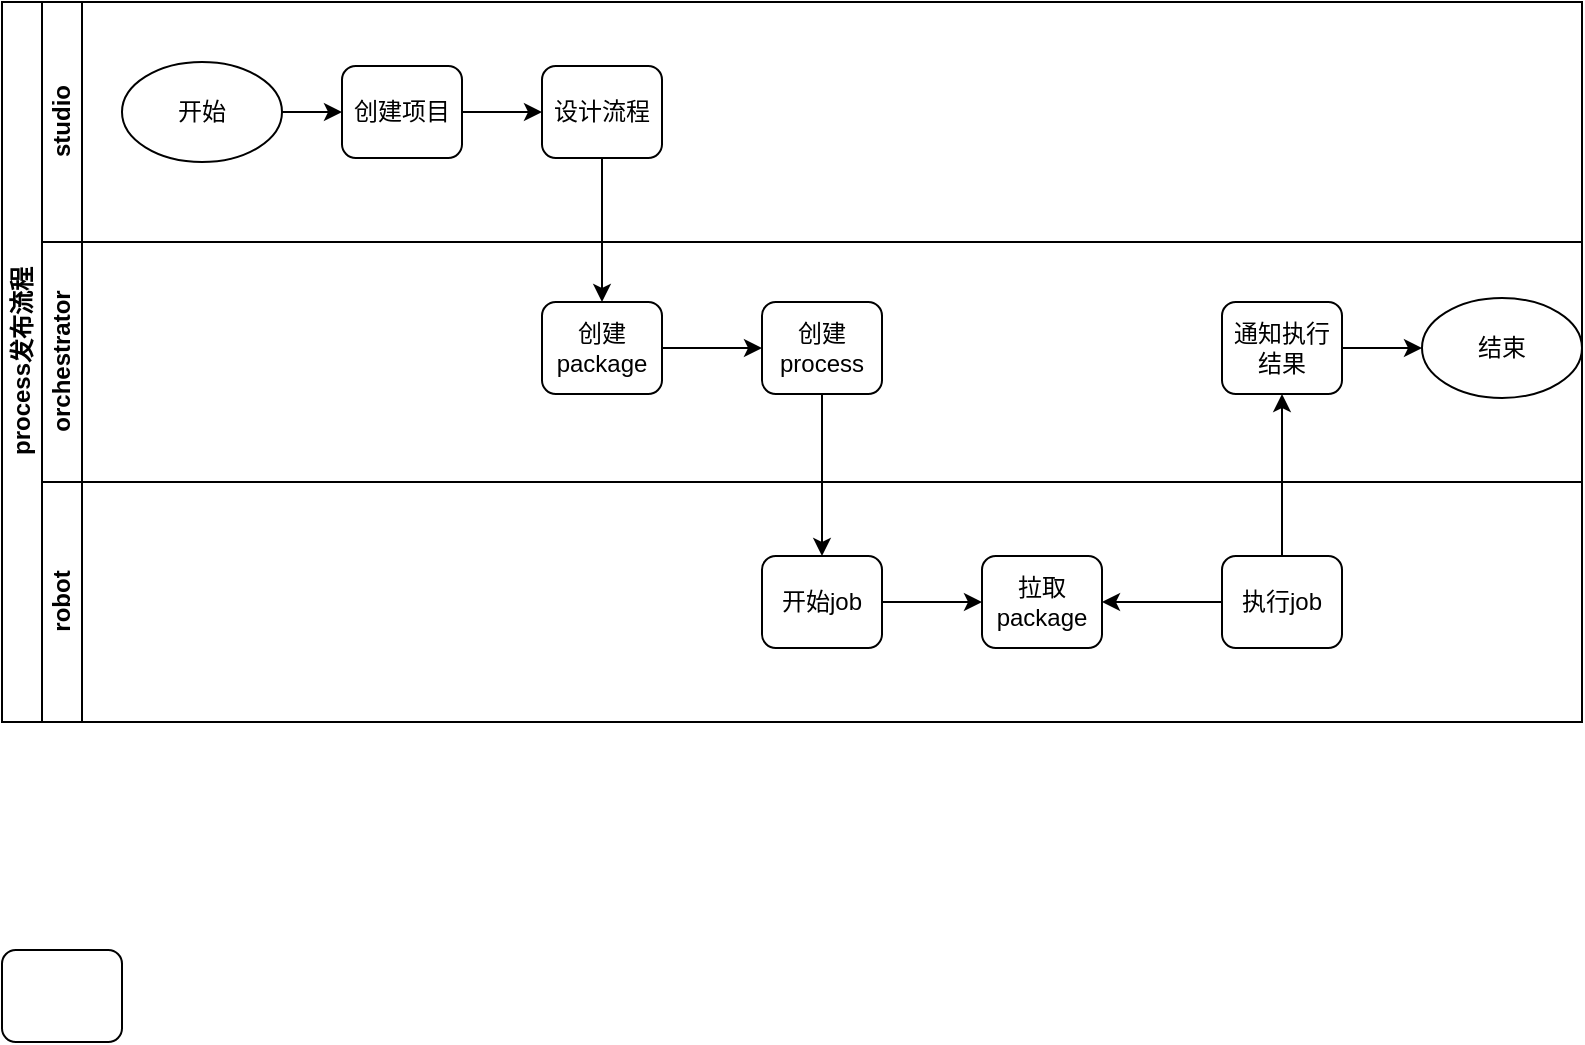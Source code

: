 <mxfile version="10.6.7" type="github"><diagram id="vZMvZa_3WsafSvccNxdb" name="Page-1"><mxGraphModel dx="1394" dy="747" grid="1" gridSize="10" guides="1" tooltips="1" connect="1" arrows="1" fold="1" page="1" pageScale="1" pageWidth="827" pageHeight="1169" math="0" shadow="0"><root><mxCell id="0"/><mxCell id="1" parent="0"/><mxCell id="vGVg7azBCLDq-RlPYYoe-2" value="" style="rounded=1;whiteSpace=wrap;html=1;" vertex="1" parent="1"><mxGeometry x="20" y="554" width="60" height="46" as="geometry"/></mxCell><mxCell id="vGVg7azBCLDq-RlPYYoe-4" value="process发布流程" style="swimlane;html=1;childLayout=stackLayout;resizeParent=1;resizeParentMax=0;horizontal=0;startSize=20;horizontalStack=0;" vertex="1" parent="1"><mxGeometry x="20" y="80" width="790" height="360" as="geometry"/></mxCell><mxCell id="vGVg7azBCLDq-RlPYYoe-5" value="studio" style="swimlane;html=1;startSize=20;horizontal=0;" vertex="1" parent="vGVg7azBCLDq-RlPYYoe-4"><mxGeometry x="20" width="770" height="120" as="geometry"/></mxCell><mxCell id="vGVg7azBCLDq-RlPYYoe-10" value="" style="edgeStyle=orthogonalEdgeStyle;rounded=0;orthogonalLoop=1;jettySize=auto;html=1;" edge="1" parent="vGVg7azBCLDq-RlPYYoe-5" source="vGVg7azBCLDq-RlPYYoe-1" target="vGVg7azBCLDq-RlPYYoe-8"><mxGeometry relative="1" as="geometry"/></mxCell><mxCell id="vGVg7azBCLDq-RlPYYoe-1" value="开始" style="ellipse;whiteSpace=wrap;html=1;" vertex="1" parent="vGVg7azBCLDq-RlPYYoe-5"><mxGeometry x="40" y="30" width="80" height="50" as="geometry"/></mxCell><mxCell id="vGVg7azBCLDq-RlPYYoe-11" value="" style="edgeStyle=orthogonalEdgeStyle;rounded=0;orthogonalLoop=1;jettySize=auto;html=1;" edge="1" parent="vGVg7azBCLDq-RlPYYoe-5" source="vGVg7azBCLDq-RlPYYoe-8" target="vGVg7azBCLDq-RlPYYoe-9"><mxGeometry relative="1" as="geometry"/></mxCell><mxCell id="vGVg7azBCLDq-RlPYYoe-8" value="创建项目" style="rounded=1;whiteSpace=wrap;html=1;" vertex="1" parent="vGVg7azBCLDq-RlPYYoe-5"><mxGeometry x="150" y="32" width="60" height="46" as="geometry"/></mxCell><mxCell id="vGVg7azBCLDq-RlPYYoe-9" value="设计流程" style="rounded=1;whiteSpace=wrap;html=1;" vertex="1" parent="vGVg7azBCLDq-RlPYYoe-5"><mxGeometry x="250" y="32" width="60" height="46" as="geometry"/></mxCell><mxCell id="vGVg7azBCLDq-RlPYYoe-6" value="orchestrator" style="swimlane;html=1;startSize=20;horizontal=0;" vertex="1" parent="vGVg7azBCLDq-RlPYYoe-4"><mxGeometry x="20" y="120" width="770" height="120" as="geometry"/></mxCell><mxCell id="vGVg7azBCLDq-RlPYYoe-15" value="" style="edgeStyle=orthogonalEdgeStyle;rounded=0;orthogonalLoop=1;jettySize=auto;html=1;" edge="1" parent="vGVg7azBCLDq-RlPYYoe-6" source="vGVg7azBCLDq-RlPYYoe-12" target="vGVg7azBCLDq-RlPYYoe-14"><mxGeometry relative="1" as="geometry"/></mxCell><mxCell id="vGVg7azBCLDq-RlPYYoe-12" value="创建package" style="rounded=1;whiteSpace=wrap;html=1;" vertex="1" parent="vGVg7azBCLDq-RlPYYoe-6"><mxGeometry x="250" y="30" width="60" height="46" as="geometry"/></mxCell><mxCell id="vGVg7azBCLDq-RlPYYoe-14" value="创建process" style="rounded=1;whiteSpace=wrap;html=1;" vertex="1" parent="vGVg7azBCLDq-RlPYYoe-6"><mxGeometry x="360" y="30" width="60" height="46" as="geometry"/></mxCell><mxCell id="vGVg7azBCLDq-RlPYYoe-28" value="" style="edgeStyle=orthogonalEdgeStyle;rounded=0;orthogonalLoop=1;jettySize=auto;html=1;" edge="1" parent="vGVg7azBCLDq-RlPYYoe-6" source="vGVg7azBCLDq-RlPYYoe-24" target="vGVg7azBCLDq-RlPYYoe-25"><mxGeometry relative="1" as="geometry"/></mxCell><mxCell id="vGVg7azBCLDq-RlPYYoe-24" value="通知执行结果" style="rounded=1;whiteSpace=wrap;html=1;" vertex="1" parent="vGVg7azBCLDq-RlPYYoe-6"><mxGeometry x="590" y="30" width="60" height="46" as="geometry"/></mxCell><mxCell id="vGVg7azBCLDq-RlPYYoe-25" value="结束" style="ellipse;whiteSpace=wrap;html=1;" vertex="1" parent="vGVg7azBCLDq-RlPYYoe-6"><mxGeometry x="690" y="28" width="80" height="50" as="geometry"/></mxCell><mxCell id="vGVg7azBCLDq-RlPYYoe-7" value="robot" style="swimlane;html=1;startSize=20;horizontal=0;" vertex="1" parent="vGVg7azBCLDq-RlPYYoe-4"><mxGeometry x="20" y="240" width="770" height="120" as="geometry"/></mxCell><mxCell id="vGVg7azBCLDq-RlPYYoe-20" value="" style="edgeStyle=orthogonalEdgeStyle;rounded=0;orthogonalLoop=1;jettySize=auto;html=1;" edge="1" parent="vGVg7azBCLDq-RlPYYoe-7" source="vGVg7azBCLDq-RlPYYoe-17" target="vGVg7azBCLDq-RlPYYoe-18"><mxGeometry relative="1" as="geometry"/></mxCell><mxCell id="vGVg7azBCLDq-RlPYYoe-17" value="开始job" style="rounded=1;whiteSpace=wrap;html=1;" vertex="1" parent="vGVg7azBCLDq-RlPYYoe-7"><mxGeometry x="360" y="37" width="60" height="46" as="geometry"/></mxCell><mxCell id="vGVg7azBCLDq-RlPYYoe-18" value="拉取package" style="rounded=1;whiteSpace=wrap;html=1;" vertex="1" parent="vGVg7azBCLDq-RlPYYoe-7"><mxGeometry x="470" y="37" width="60" height="46" as="geometry"/></mxCell><mxCell id="vGVg7azBCLDq-RlPYYoe-22" value="" style="edgeStyle=orthogonalEdgeStyle;rounded=0;orthogonalLoop=1;jettySize=auto;html=1;" edge="1" parent="vGVg7azBCLDq-RlPYYoe-7" source="vGVg7azBCLDq-RlPYYoe-21" target="vGVg7azBCLDq-RlPYYoe-18"><mxGeometry relative="1" as="geometry"/></mxCell><mxCell id="vGVg7azBCLDq-RlPYYoe-21" value="执行job" style="rounded=1;whiteSpace=wrap;html=1;" vertex="1" parent="vGVg7azBCLDq-RlPYYoe-7"><mxGeometry x="590" y="37" width="60" height="46" as="geometry"/></mxCell><mxCell id="vGVg7azBCLDq-RlPYYoe-13" value="" style="edgeStyle=orthogonalEdgeStyle;rounded=0;orthogonalLoop=1;jettySize=auto;html=1;" edge="1" parent="vGVg7azBCLDq-RlPYYoe-4" source="vGVg7azBCLDq-RlPYYoe-9" target="vGVg7azBCLDq-RlPYYoe-12"><mxGeometry relative="1" as="geometry"/></mxCell><mxCell id="vGVg7azBCLDq-RlPYYoe-19" value="" style="edgeStyle=orthogonalEdgeStyle;rounded=0;orthogonalLoop=1;jettySize=auto;html=1;entryX=0.5;entryY=0;entryDx=0;entryDy=0;" edge="1" parent="vGVg7azBCLDq-RlPYYoe-4" source="vGVg7azBCLDq-RlPYYoe-14" target="vGVg7azBCLDq-RlPYYoe-17"><mxGeometry relative="1" as="geometry"/></mxCell><mxCell id="vGVg7azBCLDq-RlPYYoe-27" value="" style="edgeStyle=orthogonalEdgeStyle;rounded=0;orthogonalLoop=1;jettySize=auto;html=1;entryX=0.5;entryY=1;entryDx=0;entryDy=0;" edge="1" parent="vGVg7azBCLDq-RlPYYoe-4" source="vGVg7azBCLDq-RlPYYoe-21" target="vGVg7azBCLDq-RlPYYoe-24"><mxGeometry relative="1" as="geometry"/></mxCell></root></mxGraphModel></diagram></mxfile>